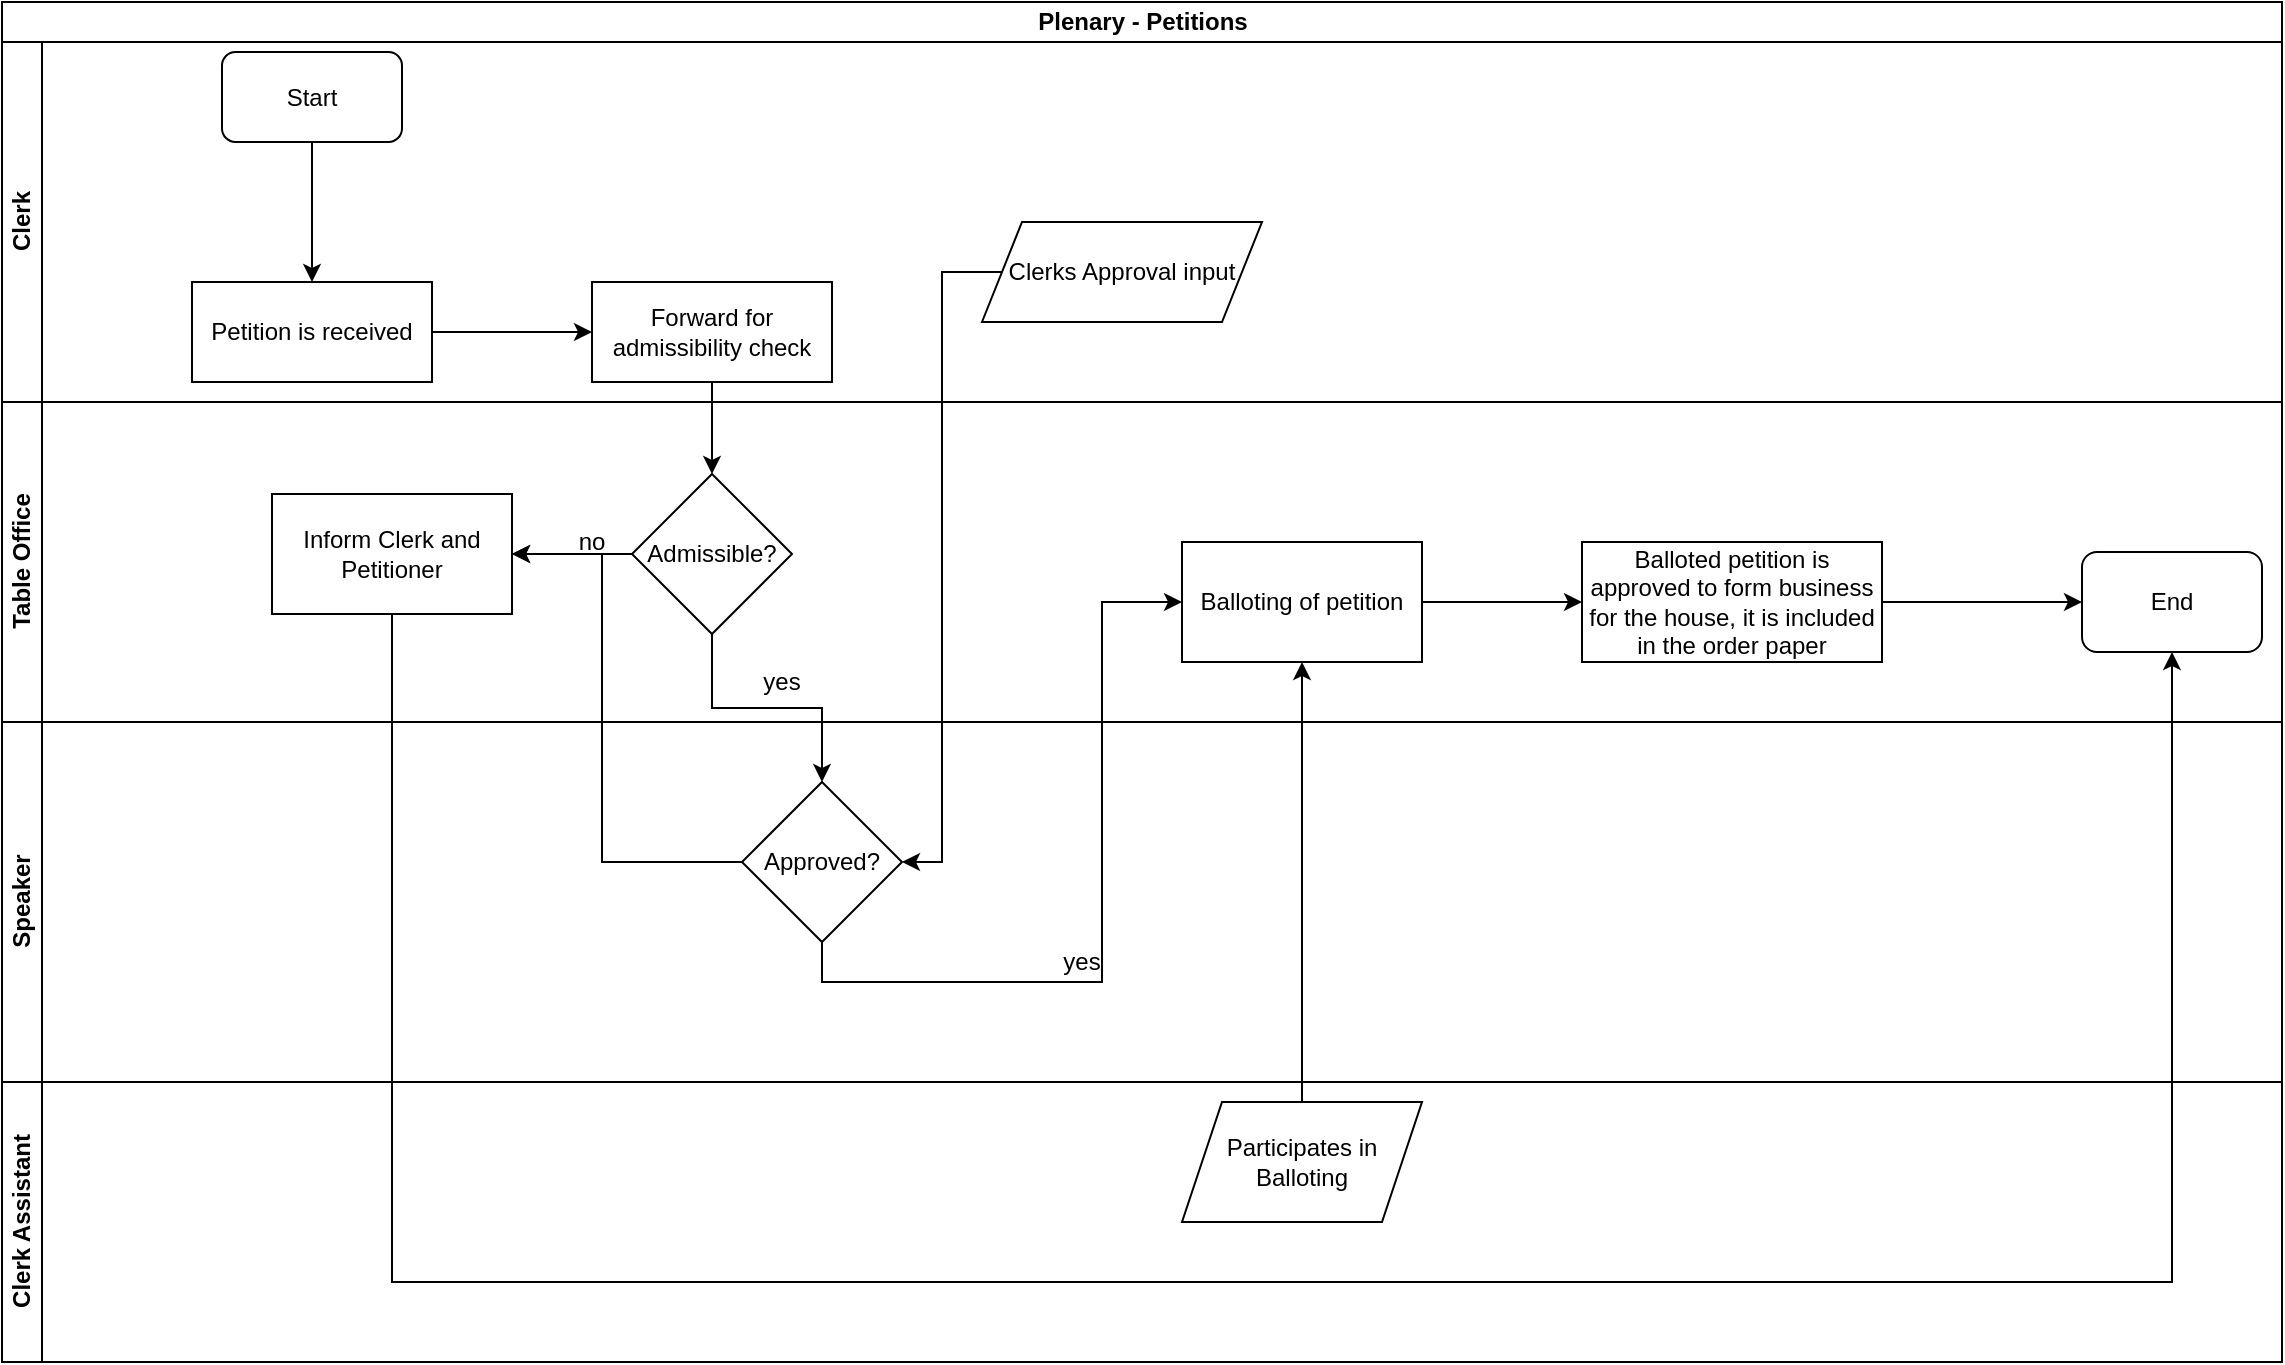 <mxfile version="13.7.7" type="github">
  <diagram id="5elmPLBtTC9-q5DrvknR" name="Page-1">
    <mxGraphModel dx="910" dy="487" grid="1" gridSize="10" guides="1" tooltips="1" connect="1" arrows="1" fold="1" page="1" pageScale="1" pageWidth="1169" pageHeight="827" math="0" shadow="0">
      <root>
        <mxCell id="0" />
        <mxCell id="1" parent="0" />
        <mxCell id="tOj_U47URgUlZWHvQzIf-1" value="Plenary - Petitions" style="swimlane;html=1;childLayout=stackLayout;resizeParent=1;resizeParentMax=0;horizontal=1;startSize=20;horizontalStack=0;" vertex="1" parent="1">
          <mxGeometry x="10" y="20" width="1140" height="680" as="geometry" />
        </mxCell>
        <mxCell id="tOj_U47URgUlZWHvQzIf-2" value="Clerk" style="swimlane;html=1;startSize=20;horizontal=0;" vertex="1" parent="tOj_U47URgUlZWHvQzIf-1">
          <mxGeometry y="20" width="1140" height="180" as="geometry" />
        </mxCell>
        <mxCell id="tOj_U47URgUlZWHvQzIf-10" value="Start" style="rounded=1;whiteSpace=wrap;html=1;" vertex="1" parent="tOj_U47URgUlZWHvQzIf-2">
          <mxGeometry x="110" y="5" width="90" height="45" as="geometry" />
        </mxCell>
        <mxCell id="tOj_U47URgUlZWHvQzIf-25" value="Clerks Approval input" style="shape=parallelogram;perimeter=parallelogramPerimeter;whiteSpace=wrap;html=1;fixedSize=1;" vertex="1" parent="tOj_U47URgUlZWHvQzIf-2">
          <mxGeometry x="490" y="90" width="140" height="50" as="geometry" />
        </mxCell>
        <mxCell id="tOj_U47URgUlZWHvQzIf-15" value="Petition is received" style="rounded=0;whiteSpace=wrap;html=1;" vertex="1" parent="tOj_U47URgUlZWHvQzIf-2">
          <mxGeometry x="95" y="120" width="120" height="50" as="geometry" />
        </mxCell>
        <mxCell id="tOj_U47URgUlZWHvQzIf-14" value="" style="edgeStyle=orthogonalEdgeStyle;rounded=0;orthogonalLoop=1;jettySize=auto;html=1;entryX=0.5;entryY=0;entryDx=0;entryDy=0;" edge="1" parent="tOj_U47URgUlZWHvQzIf-2" source="tOj_U47URgUlZWHvQzIf-10" target="tOj_U47URgUlZWHvQzIf-15">
          <mxGeometry relative="1" as="geometry">
            <mxPoint x="155" y="122.5" as="targetPoint" />
          </mxGeometry>
        </mxCell>
        <mxCell id="tOj_U47URgUlZWHvQzIf-3" value="Table Office" style="swimlane;html=1;startSize=20;horizontal=0;" vertex="1" parent="tOj_U47URgUlZWHvQzIf-1">
          <mxGeometry y="200" width="1140" height="160" as="geometry" />
        </mxCell>
        <mxCell id="tOj_U47URgUlZWHvQzIf-30" value="no" style="text;html=1;strokeColor=none;fillColor=none;align=center;verticalAlign=middle;whiteSpace=wrap;rounded=0;" vertex="1" parent="tOj_U47URgUlZWHvQzIf-3">
          <mxGeometry x="275" y="60" width="40" height="20" as="geometry" />
        </mxCell>
        <mxCell id="tOj_U47URgUlZWHvQzIf-18" value="Admissible?" style="rhombus;whiteSpace=wrap;html=1;rounded=0;" vertex="1" parent="tOj_U47URgUlZWHvQzIf-3">
          <mxGeometry x="315" y="36" width="80" height="80" as="geometry" />
        </mxCell>
        <mxCell id="tOj_U47URgUlZWHvQzIf-31" value="Balloting of petition" style="whiteSpace=wrap;html=1;rounded=0;" vertex="1" parent="tOj_U47URgUlZWHvQzIf-3">
          <mxGeometry x="590" y="70" width="120" height="60" as="geometry" />
        </mxCell>
        <mxCell id="tOj_U47URgUlZWHvQzIf-40" value="End" style="rounded=1;whiteSpace=wrap;html=1;" vertex="1" parent="tOj_U47URgUlZWHvQzIf-3">
          <mxGeometry x="1040" y="75" width="90" height="50" as="geometry" />
        </mxCell>
        <mxCell id="tOj_U47URgUlZWHvQzIf-24" value="yes" style="text;html=1;strokeColor=none;fillColor=none;align=center;verticalAlign=middle;whiteSpace=wrap;rounded=0;" vertex="1" parent="tOj_U47URgUlZWHvQzIf-3">
          <mxGeometry x="370" y="130" width="40" height="20" as="geometry" />
        </mxCell>
        <mxCell id="tOj_U47URgUlZWHvQzIf-4" value="Speaker" style="swimlane;html=1;startSize=20;horizontal=0;" vertex="1" parent="tOj_U47URgUlZWHvQzIf-1">
          <mxGeometry y="360" width="1140" height="180" as="geometry" />
        </mxCell>
        <mxCell id="tOj_U47URgUlZWHvQzIf-22" value="Approved?" style="rhombus;whiteSpace=wrap;html=1;rounded=0;" vertex="1" parent="tOj_U47URgUlZWHvQzIf-4">
          <mxGeometry x="370" y="30" width="80" height="80" as="geometry" />
        </mxCell>
        <mxCell id="tOj_U47URgUlZWHvQzIf-33" value="yes" style="text;html=1;strokeColor=none;fillColor=none;align=center;verticalAlign=middle;whiteSpace=wrap;rounded=0;" vertex="1" parent="tOj_U47URgUlZWHvQzIf-4">
          <mxGeometry x="520" y="110" width="40" height="20" as="geometry" />
        </mxCell>
        <mxCell id="tOj_U47URgUlZWHvQzIf-9" value="Clerk Assistant" style="swimlane;html=1;startSize=20;horizontal=0;" vertex="1" parent="tOj_U47URgUlZWHvQzIf-1">
          <mxGeometry y="540" width="1140" height="140" as="geometry" />
        </mxCell>
        <mxCell id="tOj_U47URgUlZWHvQzIf-46" value="Participates in Balloting" style="shape=parallelogram;perimeter=parallelogramPerimeter;whiteSpace=wrap;html=1;fixedSize=1;" vertex="1" parent="tOj_U47URgUlZWHvQzIf-9">
          <mxGeometry x="590" y="10" width="120" height="60" as="geometry" />
        </mxCell>
        <mxCell id="tOj_U47URgUlZWHvQzIf-23" value="" style="edgeStyle=orthogonalEdgeStyle;rounded=0;orthogonalLoop=1;jettySize=auto;html=1;" edge="1" parent="tOj_U47URgUlZWHvQzIf-1" source="tOj_U47URgUlZWHvQzIf-18" target="tOj_U47URgUlZWHvQzIf-22">
          <mxGeometry relative="1" as="geometry" />
        </mxCell>
        <mxCell id="tOj_U47URgUlZWHvQzIf-27" value="" style="edgeStyle=orthogonalEdgeStyle;rounded=0;orthogonalLoop=1;jettySize=auto;html=1;entryX=1;entryY=0.5;entryDx=0;entryDy=0;" edge="1" parent="tOj_U47URgUlZWHvQzIf-1" source="tOj_U47URgUlZWHvQzIf-25" target="tOj_U47URgUlZWHvQzIf-22">
          <mxGeometry relative="1" as="geometry">
            <mxPoint x="520" y="240" as="targetPoint" />
          </mxGeometry>
        </mxCell>
        <mxCell id="tOj_U47URgUlZWHvQzIf-32" value="" style="edgeStyle=orthogonalEdgeStyle;rounded=0;orthogonalLoop=1;jettySize=auto;html=1;entryX=0;entryY=0.5;entryDx=0;entryDy=0;" edge="1" parent="tOj_U47URgUlZWHvQzIf-1" source="tOj_U47URgUlZWHvQzIf-22" target="tOj_U47URgUlZWHvQzIf-31">
          <mxGeometry relative="1" as="geometry">
            <Array as="points">
              <mxPoint x="410" y="490" />
              <mxPoint x="550" y="490" />
              <mxPoint x="550" y="300" />
            </Array>
          </mxGeometry>
        </mxCell>
        <mxCell id="tOj_U47URgUlZWHvQzIf-48" value="" style="edgeStyle=orthogonalEdgeStyle;rounded=0;orthogonalLoop=1;jettySize=auto;html=1;entryX=0.5;entryY=1;entryDx=0;entryDy=0;" edge="1" parent="tOj_U47URgUlZWHvQzIf-1" source="tOj_U47URgUlZWHvQzIf-46" target="tOj_U47URgUlZWHvQzIf-31">
          <mxGeometry relative="1" as="geometry">
            <mxPoint x="650" y="470" as="targetPoint" />
          </mxGeometry>
        </mxCell>
        <mxCell id="tOj_U47URgUlZWHvQzIf-19" value="" style="edgeStyle=orthogonalEdgeStyle;rounded=0;orthogonalLoop=1;jettySize=auto;html=1;" edge="1" parent="1" source="tOj_U47URgUlZWHvQzIf-16" target="tOj_U47URgUlZWHvQzIf-18">
          <mxGeometry relative="1" as="geometry" />
        </mxCell>
        <mxCell id="tOj_U47URgUlZWHvQzIf-16" value="Forward for admissibility check" style="rounded=0;whiteSpace=wrap;html=1;" vertex="1" parent="1">
          <mxGeometry x="305" y="160" width="120" height="50" as="geometry" />
        </mxCell>
        <mxCell id="tOj_U47URgUlZWHvQzIf-17" value="" style="edgeStyle=orthogonalEdgeStyle;rounded=0;orthogonalLoop=1;jettySize=auto;html=1;" edge="1" parent="1" source="tOj_U47URgUlZWHvQzIf-15" target="tOj_U47URgUlZWHvQzIf-16">
          <mxGeometry relative="1" as="geometry" />
        </mxCell>
        <mxCell id="tOj_U47URgUlZWHvQzIf-45" value="" style="edgeStyle=orthogonalEdgeStyle;rounded=0;orthogonalLoop=1;jettySize=auto;html=1;entryX=0.5;entryY=1;entryDx=0;entryDy=0;" edge="1" parent="1" source="tOj_U47URgUlZWHvQzIf-28" target="tOj_U47URgUlZWHvQzIf-40">
          <mxGeometry relative="1" as="geometry">
            <mxPoint x="205" y="406" as="targetPoint" />
            <Array as="points">
              <mxPoint x="205" y="660" />
              <mxPoint x="1095" y="660" />
            </Array>
          </mxGeometry>
        </mxCell>
        <mxCell id="tOj_U47URgUlZWHvQzIf-28" value="Inform Clerk and Petitioner" style="whiteSpace=wrap;html=1;rounded=0;" vertex="1" parent="1">
          <mxGeometry x="145" y="266" width="120" height="60" as="geometry" />
        </mxCell>
        <mxCell id="tOj_U47URgUlZWHvQzIf-29" value="" style="edgeStyle=orthogonalEdgeStyle;rounded=0;orthogonalLoop=1;jettySize=auto;html=1;" edge="1" parent="1" source="tOj_U47URgUlZWHvQzIf-18" target="tOj_U47URgUlZWHvQzIf-28">
          <mxGeometry relative="1" as="geometry" />
        </mxCell>
        <mxCell id="tOj_U47URgUlZWHvQzIf-35" value="" style="edgeStyle=orthogonalEdgeStyle;rounded=0;orthogonalLoop=1;jettySize=auto;html=1;entryX=1;entryY=0.5;entryDx=0;entryDy=0;" edge="1" parent="1" source="tOj_U47URgUlZWHvQzIf-22" target="tOj_U47URgUlZWHvQzIf-28">
          <mxGeometry relative="1" as="geometry">
            <mxPoint x="320" y="450" as="targetPoint" />
            <Array as="points">
              <mxPoint x="310" y="450" />
              <mxPoint x="310" y="296" />
            </Array>
          </mxGeometry>
        </mxCell>
        <mxCell id="tOj_U47URgUlZWHvQzIf-39" value="" style="edgeStyle=orthogonalEdgeStyle;rounded=0;orthogonalLoop=1;jettySize=auto;html=1;entryX=0;entryY=0.5;entryDx=0;entryDy=0;" edge="1" parent="1" source="tOj_U47URgUlZWHvQzIf-36" target="tOj_U47URgUlZWHvQzIf-40">
          <mxGeometry relative="1" as="geometry">
            <mxPoint x="1065" y="320" as="targetPoint" />
          </mxGeometry>
        </mxCell>
        <mxCell id="tOj_U47URgUlZWHvQzIf-36" value="Balloted petition is approved to form business for the house, it is included in the order paper" style="whiteSpace=wrap;html=1;rounded=0;" vertex="1" parent="1">
          <mxGeometry x="800" y="290" width="150" height="60" as="geometry" />
        </mxCell>
        <mxCell id="tOj_U47URgUlZWHvQzIf-37" value="" style="edgeStyle=orthogonalEdgeStyle;rounded=0;orthogonalLoop=1;jettySize=auto;html=1;" edge="1" parent="1" source="tOj_U47URgUlZWHvQzIf-31" target="tOj_U47URgUlZWHvQzIf-36">
          <mxGeometry relative="1" as="geometry" />
        </mxCell>
      </root>
    </mxGraphModel>
  </diagram>
</mxfile>

